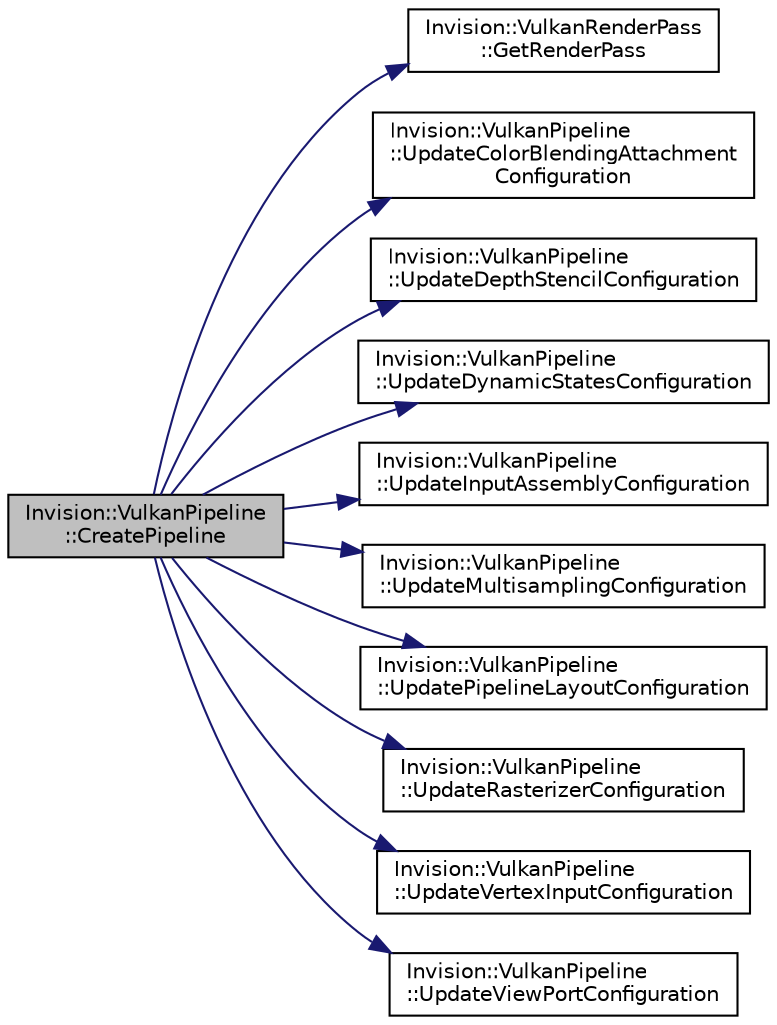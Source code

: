 digraph "Invision::VulkanPipeline::CreatePipeline"
{
 // LATEX_PDF_SIZE
  edge [fontname="Helvetica",fontsize="10",labelfontname="Helvetica",labelfontsize="10"];
  node [fontname="Helvetica",fontsize="10",shape=record];
  rankdir="LR";
  Node1 [label="Invision::VulkanPipeline\l::CreatePipeline",height=0.2,width=0.4,color="black", fillcolor="grey75", style="filled", fontcolor="black",tooltip=" "];
  Node1 -> Node2 [color="midnightblue",fontsize="10",style="solid",fontname="Helvetica"];
  Node2 [label="Invision::VulkanRenderPass\l::GetRenderPass",height=0.2,width=0.4,color="black", fillcolor="white", style="filled",URL="$class_invision_1_1_vulkan_render_pass.html#a991bd25743855fdebea4ace02e499a30",tooltip=" "];
  Node1 -> Node3 [color="midnightblue",fontsize="10",style="solid",fontname="Helvetica"];
  Node3 [label="Invision::VulkanPipeline\l::UpdateColorBlendingAttachment\lConfiguration",height=0.2,width=0.4,color="black", fillcolor="white", style="filled",URL="$class_invision_1_1_vulkan_pipeline.html#a4aaa61f9e05c6f2e5c39384aecb3de8c",tooltip=" "];
  Node1 -> Node4 [color="midnightblue",fontsize="10",style="solid",fontname="Helvetica"];
  Node4 [label="Invision::VulkanPipeline\l::UpdateDepthStencilConfiguration",height=0.2,width=0.4,color="black", fillcolor="white", style="filled",URL="$class_invision_1_1_vulkan_pipeline.html#a06447f0060ff5c97413ff5395b0a9df5",tooltip=" "];
  Node1 -> Node5 [color="midnightblue",fontsize="10",style="solid",fontname="Helvetica"];
  Node5 [label="Invision::VulkanPipeline\l::UpdateDynamicStatesConfiguration",height=0.2,width=0.4,color="black", fillcolor="white", style="filled",URL="$class_invision_1_1_vulkan_pipeline.html#a165da24bdcf44ad1f53cb65fe606e34f",tooltip=" "];
  Node1 -> Node6 [color="midnightblue",fontsize="10",style="solid",fontname="Helvetica"];
  Node6 [label="Invision::VulkanPipeline\l::UpdateInputAssemblyConfiguration",height=0.2,width=0.4,color="black", fillcolor="white", style="filled",URL="$class_invision_1_1_vulkan_pipeline.html#a07f48514a76eede9f4d2851a0aea98e5",tooltip=" "];
  Node1 -> Node7 [color="midnightblue",fontsize="10",style="solid",fontname="Helvetica"];
  Node7 [label="Invision::VulkanPipeline\l::UpdateMultisamplingConfiguration",height=0.2,width=0.4,color="black", fillcolor="white", style="filled",URL="$class_invision_1_1_vulkan_pipeline.html#a6a004c33969e99536a0df28f3e08c747",tooltip=" "];
  Node1 -> Node8 [color="midnightblue",fontsize="10",style="solid",fontname="Helvetica"];
  Node8 [label="Invision::VulkanPipeline\l::UpdatePipelineLayoutConfiguration",height=0.2,width=0.4,color="black", fillcolor="white", style="filled",URL="$class_invision_1_1_vulkan_pipeline.html#a613b6d662ae24b30d8a9d952018880f8",tooltip=" "];
  Node1 -> Node9 [color="midnightblue",fontsize="10",style="solid",fontname="Helvetica"];
  Node9 [label="Invision::VulkanPipeline\l::UpdateRasterizerConfiguration",height=0.2,width=0.4,color="black", fillcolor="white", style="filled",URL="$class_invision_1_1_vulkan_pipeline.html#a5df82907e710e822204b9818c04c650b",tooltip=" "];
  Node1 -> Node10 [color="midnightblue",fontsize="10",style="solid",fontname="Helvetica"];
  Node10 [label="Invision::VulkanPipeline\l::UpdateVertexInputConfiguration",height=0.2,width=0.4,color="black", fillcolor="white", style="filled",URL="$class_invision_1_1_vulkan_pipeline.html#a40acd031333b30959f188b87f8ca62a8",tooltip=" "];
  Node1 -> Node11 [color="midnightblue",fontsize="10",style="solid",fontname="Helvetica"];
  Node11 [label="Invision::VulkanPipeline\l::UpdateViewPortConfiguration",height=0.2,width=0.4,color="black", fillcolor="white", style="filled",URL="$class_invision_1_1_vulkan_pipeline.html#aab2ac18e561e1534bab50ed916838dc3",tooltip=" "];
}

